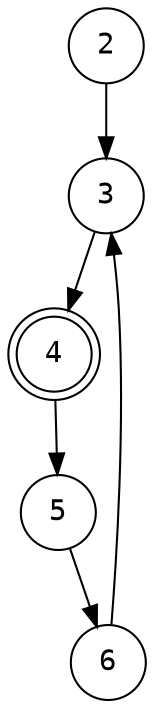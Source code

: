 digraph { node [ fontname = Courier ]
2 [shape=circle ]
2 -> 3
3 [shape=circle ]
3 -> 4
4 [peripheries=2 shape=circle ]
4 -> 5
5 [shape=circle ]
5 -> 6
6 [shape=circle ]
6 -> 3
}
